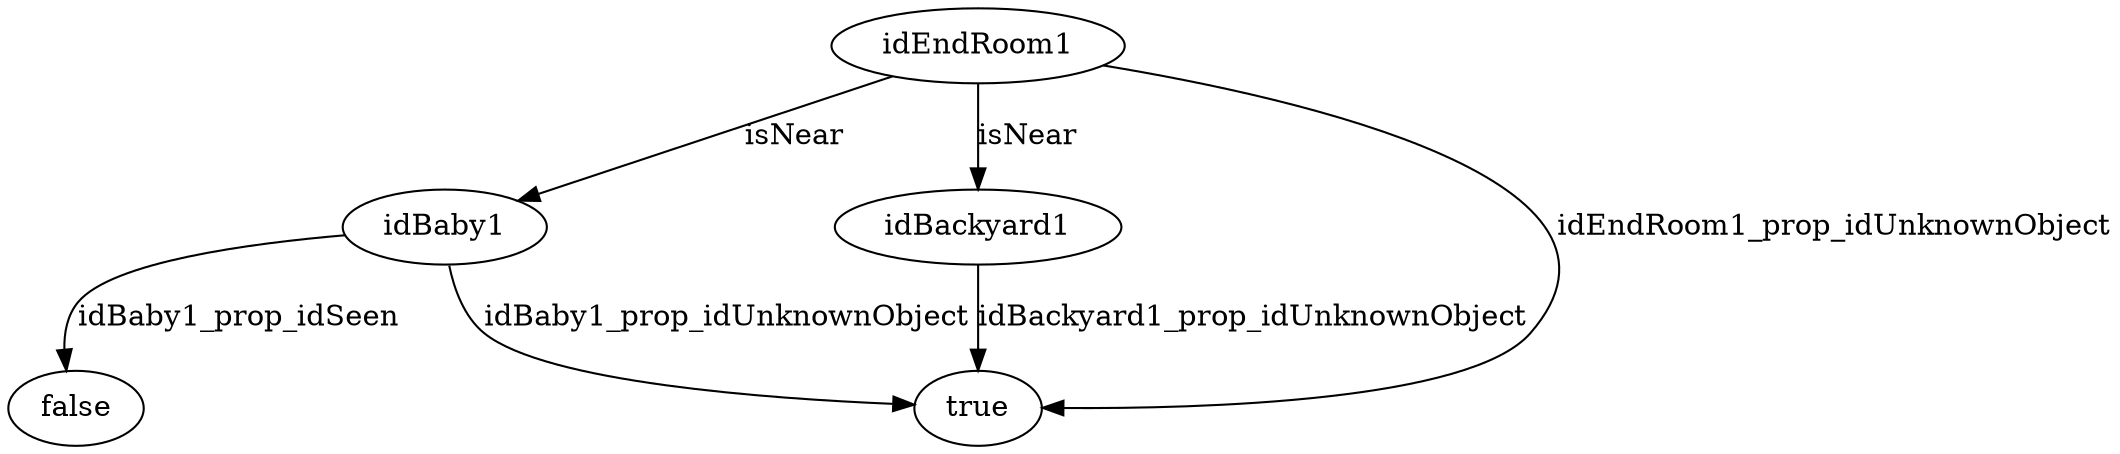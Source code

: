 strict digraph  {
idEndRoom1 [node_type=entity_node, root=root];
true;
idBaby1;
false;
idBackyard1;
idEndRoom1 -> true  [edge_type=property, label=idEndRoom1_prop_idUnknownObject];
idEndRoom1 -> idBaby1  [edge_type=relationship, label=isNear];
idEndRoom1 -> idBackyard1  [edge_type=relationship, label=isNear];
idBaby1 -> false  [edge_type=property, label=idBaby1_prop_idSeen];
idBaby1 -> true  [edge_type=property, label=idBaby1_prop_idUnknownObject];
idBackyard1 -> true  [edge_type=property, label=idBackyard1_prop_idUnknownObject];
}
